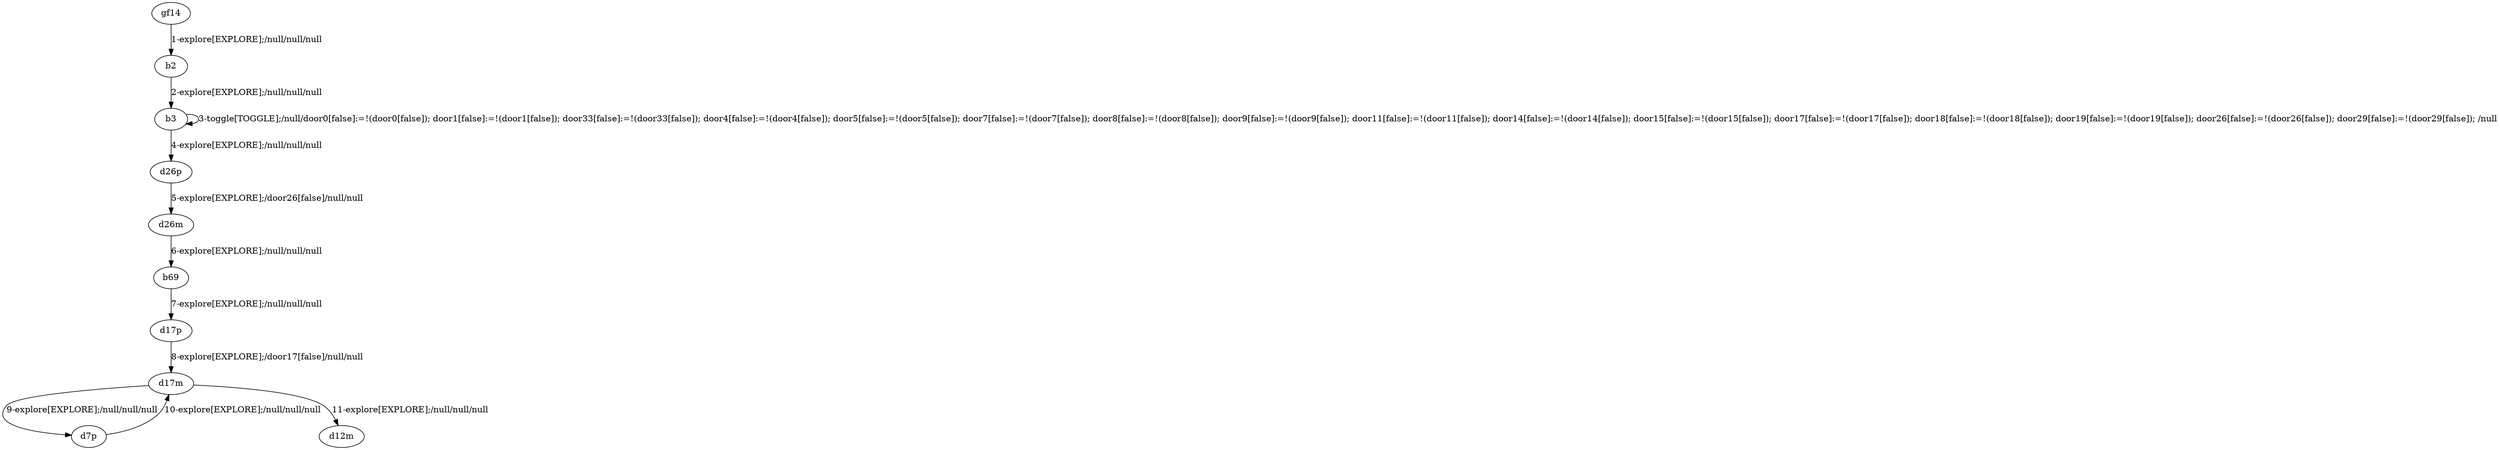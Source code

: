 # Total number of goals covered by this test: 1
# d7p --> d17m

digraph g {
"gf14" -> "b2" [label = "1-explore[EXPLORE];/null/null/null"];
"b2" -> "b3" [label = "2-explore[EXPLORE];/null/null/null"];
"b3" -> "b3" [label = "3-toggle[TOGGLE];/null/door0[false]:=!(door0[false]); door1[false]:=!(door1[false]); door33[false]:=!(door33[false]); door4[false]:=!(door4[false]); door5[false]:=!(door5[false]); door7[false]:=!(door7[false]); door8[false]:=!(door8[false]); door9[false]:=!(door9[false]); door11[false]:=!(door11[false]); door14[false]:=!(door14[false]); door15[false]:=!(door15[false]); door17[false]:=!(door17[false]); door18[false]:=!(door18[false]); door19[false]:=!(door19[false]); door26[false]:=!(door26[false]); door29[false]:=!(door29[false]); /null"];
"b3" -> "d26p" [label = "4-explore[EXPLORE];/null/null/null"];
"d26p" -> "d26m" [label = "5-explore[EXPLORE];/door26[false]/null/null"];
"d26m" -> "b69" [label = "6-explore[EXPLORE];/null/null/null"];
"b69" -> "d17p" [label = "7-explore[EXPLORE];/null/null/null"];
"d17p" -> "d17m" [label = "8-explore[EXPLORE];/door17[false]/null/null"];
"d17m" -> "d7p" [label = "9-explore[EXPLORE];/null/null/null"];
"d7p" -> "d17m" [label = "10-explore[EXPLORE];/null/null/null"];
"d17m" -> "d12m" [label = "11-explore[EXPLORE];/null/null/null"];
}